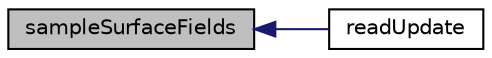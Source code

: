 digraph "sampleSurfaceFields"
{
  bgcolor="transparent";
  edge [fontname="Helvetica",fontsize="10",labelfontname="Helvetica",labelfontsize="10"];
  node [fontname="Helvetica",fontsize="10",shape=record];
  rankdir="LR";
  Node1186 [label="sampleSurfaceFields",height=0.2,width=0.4,color="black", fillcolor="grey75", style="filled", fontcolor="black"];
  Node1186 -> Node1187 [dir="back",color="midnightblue",fontsize="10",style="solid",fontname="Helvetica"];
  Node1187 [label="readUpdate",height=0.2,width=0.4,color="black",URL="$a30541.html#a4a496d3aa66a697c4b67c0b9571d8fcb",tooltip="Update for changes of mesh due to readUpdate. "];
}
